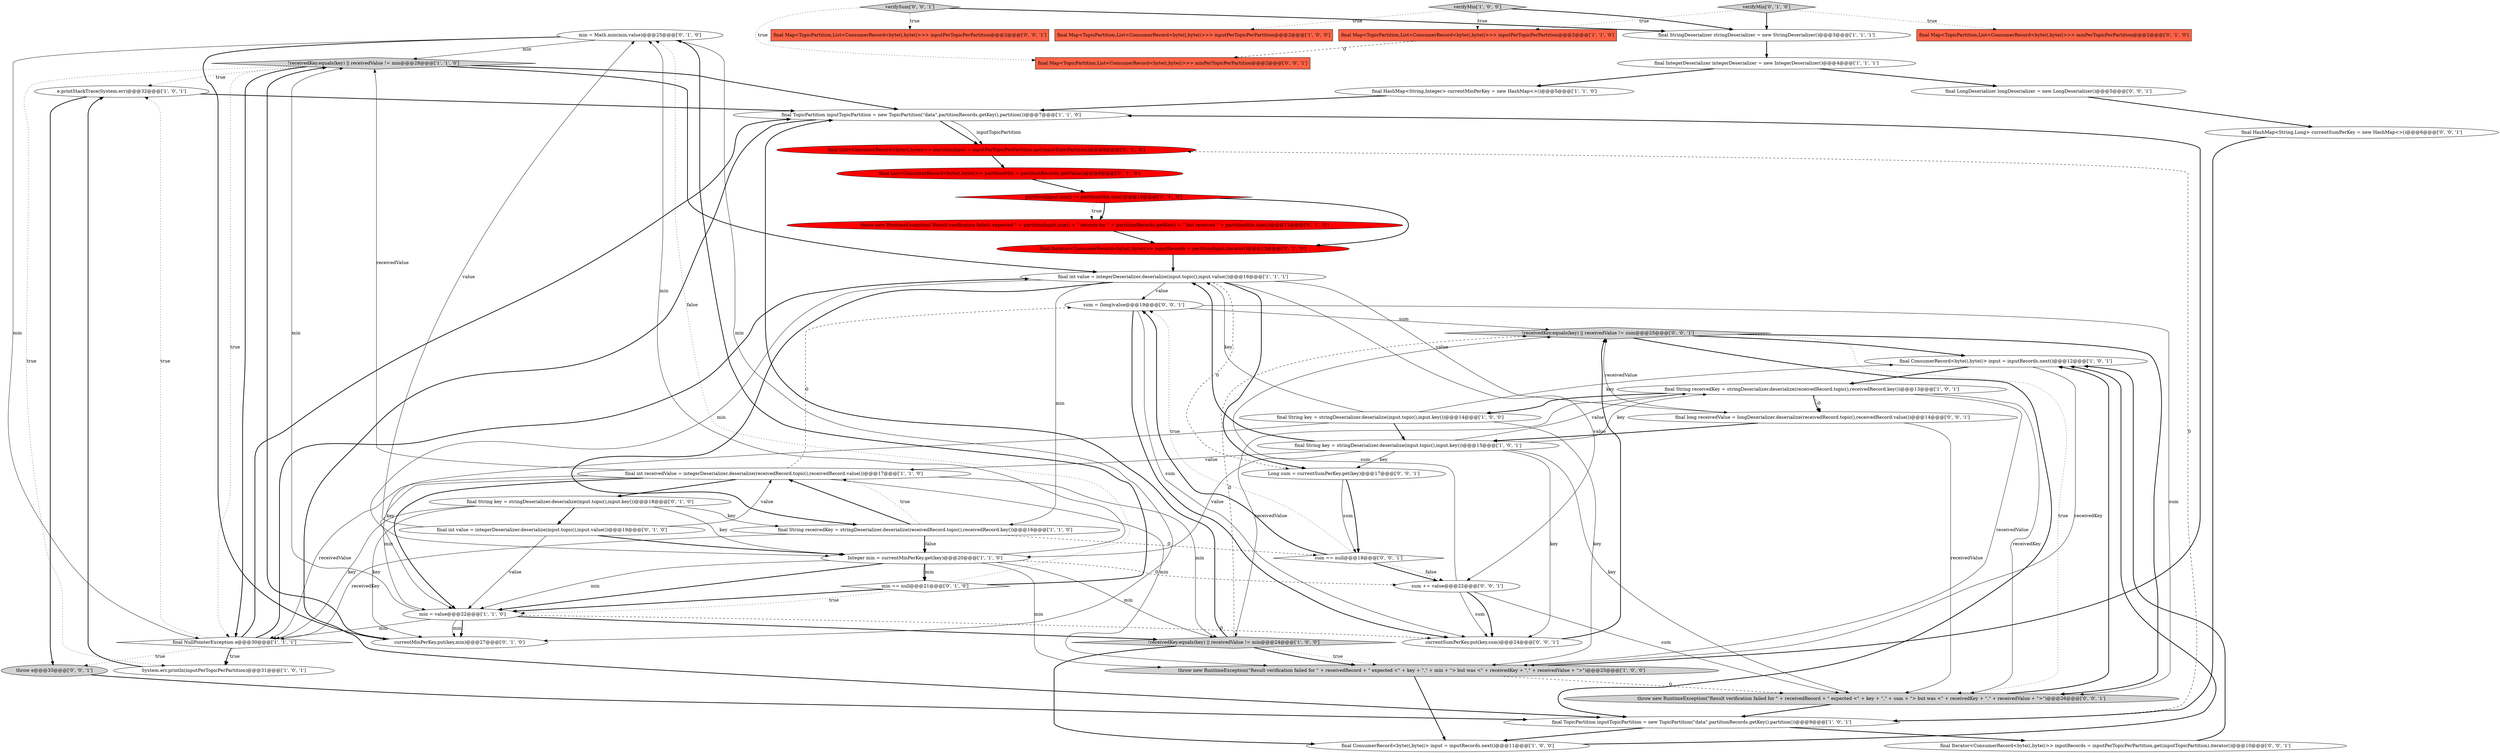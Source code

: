 digraph {
32 [style = filled, label = "min = Math.min(min,value)@@@25@@@['0', '1', '0']", fillcolor = white, shape = ellipse image = "AAA0AAABBB2BBB"];
1 [style = filled, label = "e.printStackTrace(System.err)@@@32@@@['1', '0', '1']", fillcolor = white, shape = ellipse image = "AAA0AAABBB1BBB"];
8 [style = filled, label = "final Map<TopicPartition,List<ConsumerRecord<byte((,byte((>>> inputPerTopicPerPartition@@@2@@@['1', '0', '0']", fillcolor = tomato, shape = box image = "AAA0AAABBB1BBB"];
13 [style = filled, label = "final int receivedValue = integerDeserializer.deserialize(receivedRecord.topic(),receivedRecord.value())@@@17@@@['1', '1', '0']", fillcolor = white, shape = ellipse image = "AAA0AAABBB1BBB"];
50 [style = filled, label = "!receivedKey.equals(key) || receivedValue != sum@@@25@@@['0', '0', '1']", fillcolor = lightgray, shape = diamond image = "AAA0AAABBB3BBB"];
49 [style = filled, label = "final Map<TopicPartition,List<ConsumerRecord<byte((,byte((>>> minPerTopicPerPartition@@@2@@@['0', '0', '1']", fillcolor = tomato, shape = box image = "AAA0AAABBB3BBB"];
34 [style = filled, label = "final List<ConsumerRecord<byte((,byte((>> partitionInput = inputPerTopicPerPartition.get(inputTopicPartition)@@@8@@@['0', '1', '0']", fillcolor = red, shape = ellipse image = "AAA1AAABBB2BBB"];
42 [style = filled, label = "sum == null@@@18@@@['0', '0', '1']", fillcolor = white, shape = diamond image = "AAA0AAABBB3BBB"];
44 [style = filled, label = "verifySum['0', '0', '1']", fillcolor = lightgray, shape = diamond image = "AAA0AAABBB3BBB"];
46 [style = filled, label = "sum = (long)value@@@19@@@['0', '0', '1']", fillcolor = white, shape = ellipse image = "AAA0AAABBB3BBB"];
21 [style = filled, label = "final StringDeserializer stringDeserializer = new StringDeserializer()@@@3@@@['1', '1', '1']", fillcolor = white, shape = ellipse image = "AAA0AAABBB1BBB"];
4 [style = filled, label = "!receivedKey.equals(key) || receivedValue != min@@@28@@@['1', '1', '0']", fillcolor = lightgray, shape = diamond image = "AAA0AAABBB1BBB"];
7 [style = filled, label = "final String key = stringDeserializer.deserialize(input.topic(),input.key())@@@14@@@['1', '0', '0']", fillcolor = white, shape = ellipse image = "AAA0AAABBB1BBB"];
17 [style = filled, label = "final TopicPartition inputTopicPartition = new TopicPartition(\"data\",partitionRecords.getKey().partition())@@@7@@@['1', '1', '0']", fillcolor = white, shape = ellipse image = "AAA0AAABBB1BBB"];
19 [style = filled, label = "Integer min = currentMinPerKey.get(key)@@@20@@@['1', '1', '0']", fillcolor = white, shape = ellipse image = "AAA0AAABBB1BBB"];
14 [style = filled, label = "min = value@@@22@@@['1', '1', '0']", fillcolor = white, shape = ellipse image = "AAA0AAABBB1BBB"];
27 [style = filled, label = "throw new RuntimeException(\"Result verification failed: expected \" + partitionInput.size() + \" records for \" + partitionRecords.getKey() + \" but received \" + partitionMin.size())@@@11@@@['0', '1', '0']", fillcolor = red, shape = ellipse image = "AAA1AAABBB2BBB"];
28 [style = filled, label = "final Iterator<ConsumerRecord<byte((,byte((>> inputRecords = partitionInput.iterator()@@@13@@@['0', '1', '0']", fillcolor = red, shape = ellipse image = "AAA1AAABBB2BBB"];
18 [style = filled, label = "final ConsumerRecord<byte((,byte((> input = inputRecords.next()@@@11@@@['1', '0', '0']", fillcolor = white, shape = ellipse image = "AAA0AAABBB1BBB"];
37 [style = filled, label = "currentSumPerKey.put(key,sum)@@@24@@@['0', '0', '1']", fillcolor = white, shape = ellipse image = "AAA0AAABBB3BBB"];
3 [style = filled, label = "verifyMin['1', '0', '0']", fillcolor = lightgray, shape = diamond image = "AAA0AAABBB1BBB"];
39 [style = filled, label = "final long receivedValue = longDeserializer.deserialize(receivedRecord.topic(),receivedRecord.value())@@@14@@@['0', '0', '1']", fillcolor = white, shape = ellipse image = "AAA0AAABBB3BBB"];
12 [style = filled, label = "final ConsumerRecord<byte((,byte((> input = inputRecords.next()@@@12@@@['1', '0', '1']", fillcolor = white, shape = ellipse image = "AAA0AAABBB1BBB"];
16 [style = filled, label = "!receivedKey.equals(key) || receivedValue != min@@@24@@@['1', '0', '0']", fillcolor = lightgray, shape = diamond image = "AAA0AAABBB1BBB"];
33 [style = filled, label = "final String key = stringDeserializer.deserialize(input.topic(),input.key())@@@18@@@['0', '1', '0']", fillcolor = white, shape = ellipse image = "AAA0AAABBB2BBB"];
36 [style = filled, label = "final LongDeserializer longDeserializer = new LongDeserializer()@@@5@@@['0', '0', '1']", fillcolor = white, shape = ellipse image = "AAA0AAABBB3BBB"];
43 [style = filled, label = "throw e@@@33@@@['0', '0', '1']", fillcolor = lightgray, shape = ellipse image = "AAA0AAABBB3BBB"];
10 [style = filled, label = "final HashMap<String,Integer> currentMinPerKey = new HashMap<>()@@@5@@@['1', '1', '0']", fillcolor = white, shape = ellipse image = "AAA0AAABBB1BBB"];
30 [style = filled, label = "partitionInput.size() != partitionMin.size()@@@10@@@['0', '1', '0']", fillcolor = red, shape = diamond image = "AAA1AAABBB2BBB"];
38 [style = filled, label = "Long sum = currentSumPerKey.get(key)@@@17@@@['0', '0', '1']", fillcolor = white, shape = ellipse image = "AAA0AAABBB3BBB"];
23 [style = filled, label = "final String receivedKey = stringDeserializer.deserialize(receivedRecord.topic(),receivedRecord.key())@@@13@@@['1', '0', '1']", fillcolor = white, shape = ellipse image = "AAA0AAABBB1BBB"];
20 [style = filled, label = "final String receivedKey = stringDeserializer.deserialize(receivedRecord.topic(),receivedRecord.key())@@@16@@@['1', '1', '0']", fillcolor = white, shape = ellipse image = "AAA0AAABBB1BBB"];
45 [style = filled, label = "sum += value@@@22@@@['0', '0', '1']", fillcolor = white, shape = ellipse image = "AAA0AAABBB3BBB"];
47 [style = filled, label = "final Iterator<ConsumerRecord<byte((,byte((>> inputRecords = inputPerTopicPerPartition.get(inputTopicPartition).iterator()@@@10@@@['0', '0', '1']", fillcolor = white, shape = ellipse image = "AAA0AAABBB3BBB"];
22 [style = filled, label = "final String key = stringDeserializer.deserialize(input.topic(),input.key())@@@15@@@['1', '0', '1']", fillcolor = white, shape = ellipse image = "AAA0AAABBB1BBB"];
24 [style = filled, label = "min == null@@@21@@@['0', '1', '0']", fillcolor = white, shape = diamond image = "AAA0AAABBB2BBB"];
25 [style = filled, label = "final List<ConsumerRecord<byte((,byte((>> partitionMin = partitionRecords.getValue()@@@9@@@['0', '1', '0']", fillcolor = red, shape = ellipse image = "AAA1AAABBB2BBB"];
29 [style = filled, label = "final int value = integerDeserializer.deserialize(input.topic(),input.value())@@@19@@@['0', '1', '0']", fillcolor = white, shape = ellipse image = "AAA0AAABBB2BBB"];
6 [style = filled, label = "final IntegerDeserializer integerDeserializer = new IntegerDeserializer()@@@4@@@['1', '1', '1']", fillcolor = white, shape = ellipse image = "AAA0AAABBB1BBB"];
26 [style = filled, label = "verifyMin['0', '1', '0']", fillcolor = lightgray, shape = diamond image = "AAA0AAABBB2BBB"];
35 [style = filled, label = "final Map<TopicPartition,List<ConsumerRecord<byte((,byte((>>> minPerTopicPerPartition@@@2@@@['0', '1', '0']", fillcolor = tomato, shape = box image = "AAA0AAABBB2BBB"];
0 [style = filled, label = "System.err.println(inputPerTopicPerPartition)@@@31@@@['1', '0', '1']", fillcolor = white, shape = ellipse image = "AAA0AAABBB1BBB"];
40 [style = filled, label = "throw new RuntimeException(\"Result verification failed for \" + receivedRecord + \" expected <\" + key + \",\" + sum + \"> but was <\" + receivedKey + \",\" + receivedValue + \">\")@@@26@@@['0', '0', '1']", fillcolor = lightgray, shape = ellipse image = "AAA0AAABBB3BBB"];
41 [style = filled, label = "final HashMap<String,Long> currentSumPerKey = new HashMap<>()@@@6@@@['0', '0', '1']", fillcolor = white, shape = ellipse image = "AAA0AAABBB3BBB"];
48 [style = filled, label = "final Map<TopicPartition,List<ConsumerRecord<byte((,byte((>>> inputPerTopicPerPartition@@@2@@@['0', '0', '1']", fillcolor = tomato, shape = box image = "AAA0AAABBB3BBB"];
15 [style = filled, label = "final TopicPartition inputTopicPartition = new TopicPartition(\"data\",partitionRecords.getKey().partition())@@@9@@@['1', '0', '1']", fillcolor = white, shape = ellipse image = "AAA0AAABBB1BBB"];
9 [style = filled, label = "final Map<TopicPartition,List<ConsumerRecord<byte((,byte((>>> inputPerTopicPerPartition@@@2@@@['1', '1', '0']", fillcolor = tomato, shape = box image = "AAA0AAABBB1BBB"];
11 [style = filled, label = "final NullPointerException e@@@30@@@['1', '1', '1']", fillcolor = white, shape = diamond image = "AAA0AAABBB1BBB"];
2 [style = filled, label = "throw new RuntimeException(\"Result verification failed for \" + receivedRecord + \" expected <\" + key + \",\" + min + \"> but was <\" + receivedKey + \",\" + receivedValue + \">\")@@@25@@@['1', '0', '0']", fillcolor = lightgray, shape = ellipse image = "AAA0AAABBB1BBB"];
31 [style = filled, label = "currentMinPerKey.put(key,min)@@@27@@@['0', '1', '0']", fillcolor = white, shape = ellipse image = "AAA0AAABBB2BBB"];
5 [style = filled, label = "final int value = integerDeserializer.deserialize(input.topic(),input.value())@@@16@@@['1', '1', '1']", fillcolor = white, shape = ellipse image = "AAA0AAABBB1BBB"];
13->14 [style = solid, label="min"];
29->13 [style = solid, label="value"];
41->15 [style = bold, label=""];
46->50 [style = solid, label="sum"];
5->20 [style = bold, label=""];
4->1 [style = dotted, label="true"];
42->45 [style = bold, label=""];
5->45 [style = solid, label="value"];
25->30 [style = bold, label=""];
11->1 [style = dotted, label="true"];
27->28 [style = bold, label=""];
24->32 [style = bold, label=""];
40->15 [style = bold, label=""];
13->2 [style = solid, label="min"];
46->40 [style = solid, label="sum"];
10->17 [style = bold, label=""];
44->49 [style = dotted, label="true"];
39->50 [style = solid, label="receivedValue"];
38->42 [style = bold, label=""];
5->38 [style = bold, label=""];
22->19 [style = solid, label="value"];
22->23 [style = solid, label="key"];
19->24 [style = bold, label=""];
13->46 [style = dashed, label="0"];
46->37 [style = solid, label="sum"];
33->20 [style = solid, label="key"];
45->50 [style = solid, label="sum"];
30->28 [style = bold, label=""];
7->12 [style = solid, label="key"];
11->43 [style = dotted, label="true"];
11->0 [style = dotted, label="true"];
23->39 [style = dashed, label="0"];
20->11 [style = solid, label="receivedKey"];
19->16 [style = solid, label="min"];
50->12 [style = bold, label=""];
20->13 [style = dotted, label="true"];
5->20 [style = solid, label="min"];
23->2 [style = solid, label="receivedValue"];
19->14 [style = solid, label="min"];
33->11 [style = solid, label="key"];
13->14 [style = bold, label=""];
14->11 [style = solid, label="min"];
14->16 [style = bold, label=""];
44->48 [style = dotted, label="true"];
15->34 [style = dashed, label="0"];
28->5 [style = bold, label=""];
44->21 [style = bold, label=""];
42->46 [style = bold, label=""];
32->11 [style = solid, label="min"];
36->41 [style = bold, label=""];
29->32 [style = solid, label="value"];
39->40 [style = solid, label="receivedValue"];
22->13 [style = solid, label="value"];
38->42 [style = solid, label="sum"];
4->0 [style = dotted, label="true"];
30->27 [style = bold, label=""];
18->12 [style = bold, label=""];
2->18 [style = bold, label=""];
31->4 [style = bold, label=""];
45->37 [style = solid, label="sum"];
16->17 [style = bold, label=""];
19->45 [style = dashed, label="0"];
26->9 [style = dotted, label="true"];
22->5 [style = bold, label=""];
46->37 [style = bold, label=""];
1->17 [style = bold, label=""];
33->29 [style = bold, label=""];
39->22 [style = bold, label=""];
19->24 [style = solid, label="min"];
17->34 [style = bold, label=""];
7->2 [style = solid, label="key"];
13->11 [style = solid, label="receivedValue"];
7->5 [style = solid, label="key"];
14->31 [style = solid, label="min"];
17->15 [style = bold, label=""];
42->45 [style = dotted, label="false"];
11->17 [style = bold, label=""];
5->38 [style = dashed, label="0"];
24->32 [style = dotted, label="false"];
23->7 [style = bold, label=""];
15->47 [style = bold, label=""];
20->19 [style = bold, label=""];
32->31 [style = bold, label=""];
2->17 [style = bold, label=""];
22->40 [style = solid, label="key"];
16->18 [style = bold, label=""];
20->13 [style = bold, label=""];
14->37 [style = dashed, label="0"];
4->17 [style = bold, label=""];
4->11 [style = dotted, label="true"];
22->37 [style = solid, label="key"];
3->9 [style = dotted, label="true"];
19->32 [style = solid, label="min"];
22->23 [style = solid, label="value"];
26->21 [style = bold, label=""];
7->22 [style = bold, label=""];
11->5 [style = bold, label=""];
40->12 [style = bold, label=""];
20->42 [style = dashed, label="0"];
19->14 [style = bold, label=""];
29->19 [style = bold, label=""];
32->31 [style = solid, label="min"];
0->1 [style = bold, label=""];
19->2 [style = solid, label="min"];
6->10 [style = bold, label=""];
14->31 [style = bold, label=""];
5->46 [style = solid, label="value"];
23->39 [style = bold, label=""];
3->21 [style = bold, label=""];
50->15 [style = bold, label=""];
26->35 [style = dotted, label="true"];
33->31 [style = solid, label="key"];
4->5 [style = bold, label=""];
5->19 [style = solid, label="min"];
23->16 [style = solid, label="receivedValue"];
45->40 [style = solid, label="sum"];
33->19 [style = solid, label="key"];
12->2 [style = solid, label="receivedKey"];
34->25 [style = bold, label=""];
16->2 [style = dotted, label="true"];
24->14 [style = dotted, label="true"];
50->40 [style = dotted, label="true"];
21->6 [style = bold, label=""];
30->27 [style = dotted, label="true"];
1->43 [style = bold, label=""];
47->12 [style = bold, label=""];
13->4 [style = solid, label="receivedValue"];
13->16 [style = solid, label="min"];
9->49 [style = dashed, label="0"];
16->2 [style = bold, label=""];
15->18 [style = bold, label=""];
6->36 [style = bold, label=""];
24->14 [style = bold, label=""];
32->4 [style = solid, label="min"];
22->38 [style = solid, label="key"];
11->0 [style = bold, label=""];
29->14 [style = solid, label="value"];
43->15 [style = bold, label=""];
14->4 [style = solid, label="min"];
23->40 [style = solid, label="receivedKey"];
50->40 [style = bold, label=""];
16->50 [style = dashed, label="0"];
7->14 [style = solid, label="key"];
12->23 [style = bold, label=""];
45->37 [style = bold, label=""];
20->19 [style = dotted, label="false"];
2->40 [style = dashed, label="0"];
4->11 [style = bold, label=""];
13->33 [style = bold, label=""];
3->8 [style = dotted, label="true"];
42->46 [style = dotted, label="true"];
17->34 [style = solid, label="inputTopicPartition"];
37->50 [style = bold, label=""];
5->39 [style = solid, label="value"];
}

